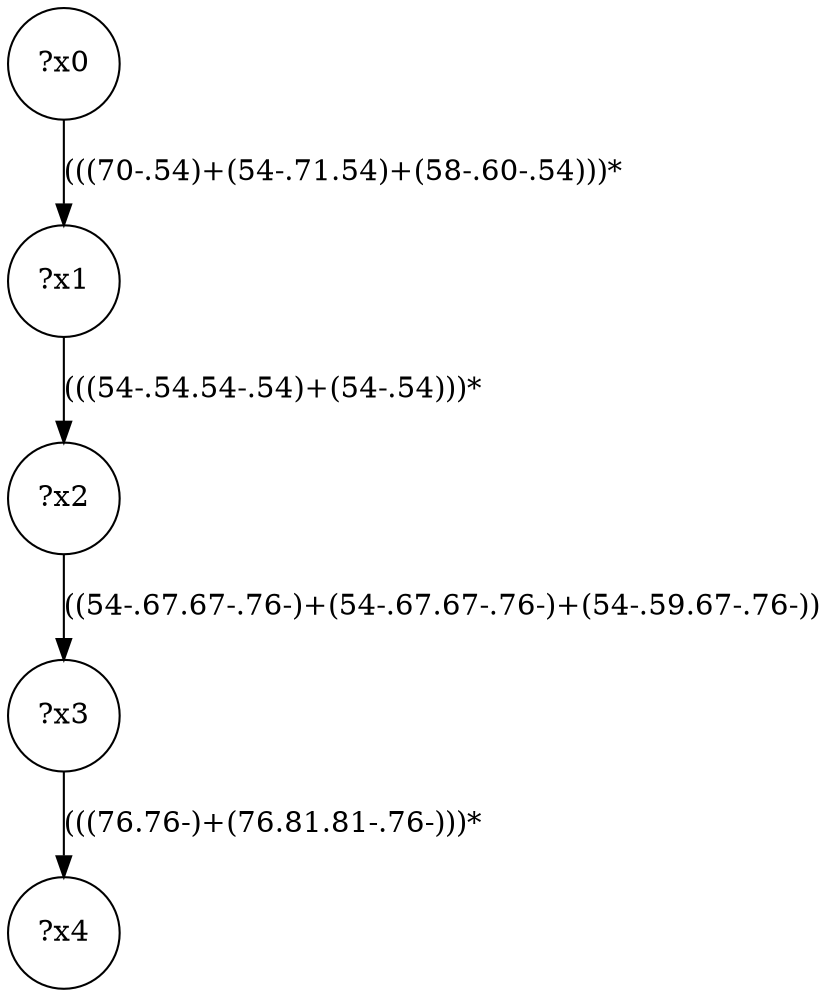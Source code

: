 digraph g {
	x0 [shape=circle, label="?x0"];
	x1 [shape=circle, label="?x1"];
	x0 -> x1 [label="(((70-.54)+(54-.71.54)+(58-.60-.54)))*"];
	x2 [shape=circle, label="?x2"];
	x1 -> x2 [label="(((54-.54.54-.54)+(54-.54)))*"];
	x3 [shape=circle, label="?x3"];
	x2 -> x3 [label="((54-.67.67-.76-)+(54-.67.67-.76-)+(54-.59.67-.76-))"];
	x4 [shape=circle, label="?x4"];
	x3 -> x4 [label="(((76.76-)+(76.81.81-.76-)))*"];
}
